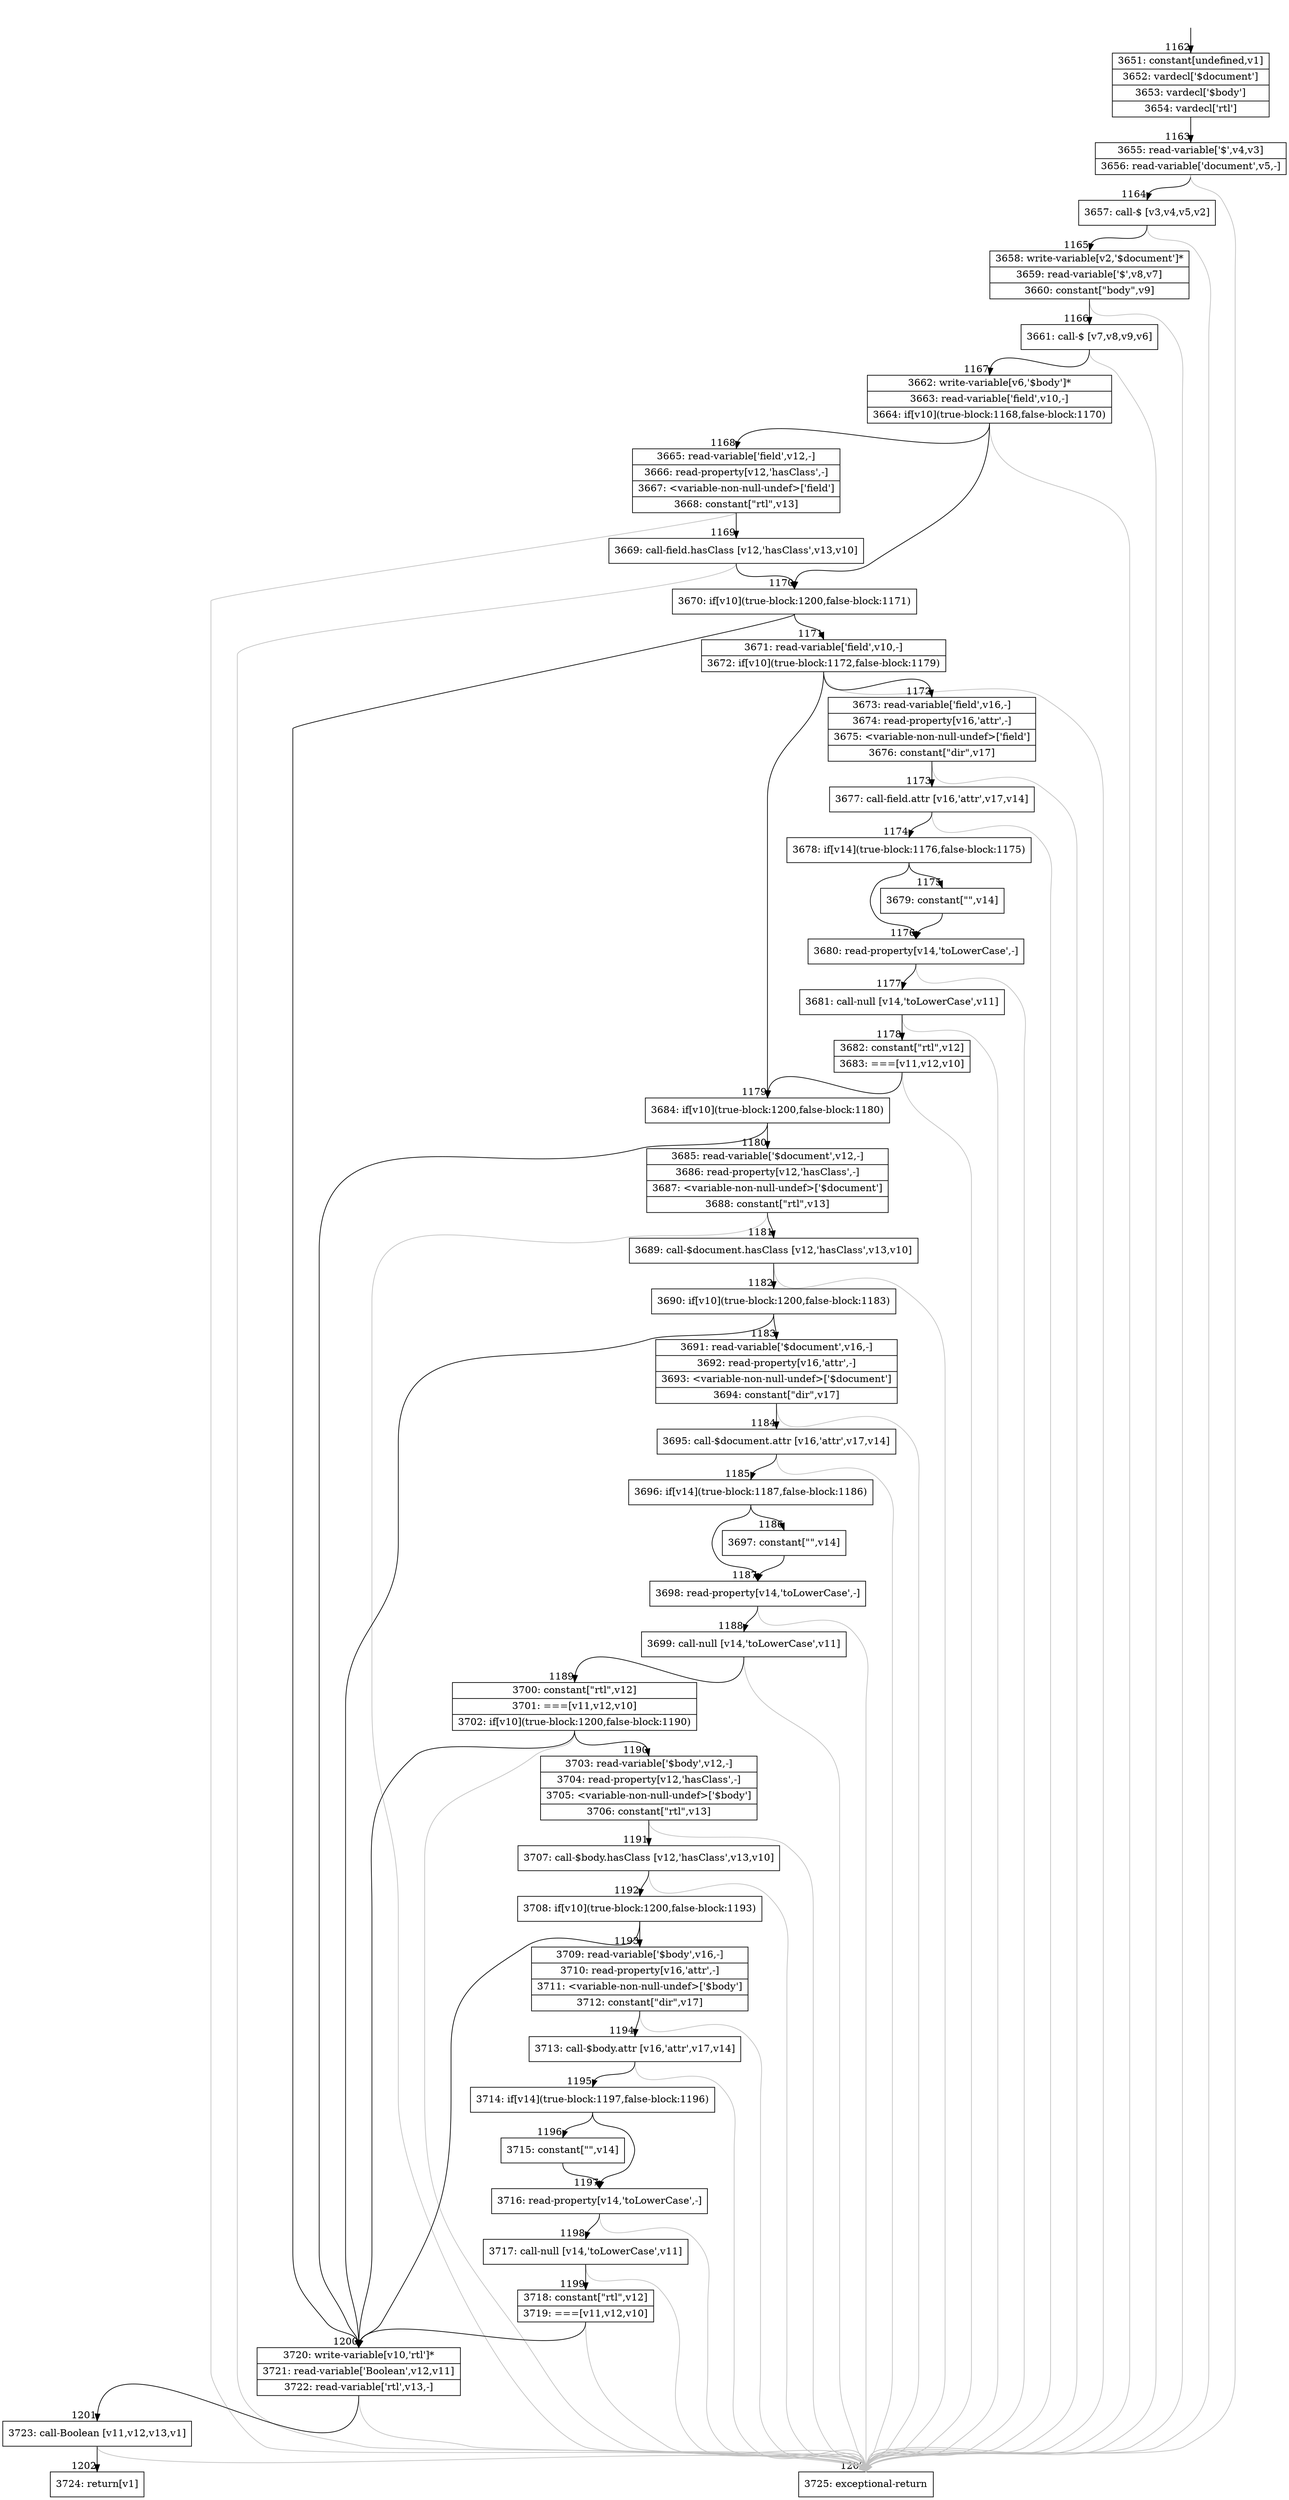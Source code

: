 digraph {
rankdir="TD"
BB_entry91[shape=none,label=""];
BB_entry91 -> BB1162 [tailport=s, headport=n, headlabel="    1162"]
BB1162 [shape=record label="{3651: constant[undefined,v1]|3652: vardecl['$document']|3653: vardecl['$body']|3654: vardecl['rtl']}" ] 
BB1162 -> BB1163 [tailport=s, headport=n, headlabel="      1163"]
BB1163 [shape=record label="{3655: read-variable['$',v4,v3]|3656: read-variable['document',v5,-]}" ] 
BB1163 -> BB1164 [tailport=s, headport=n, headlabel="      1164"]
BB1163 -> BB1203 [tailport=s, headport=n, color=gray, headlabel="      1203"]
BB1164 [shape=record label="{3657: call-$ [v3,v4,v5,v2]}" ] 
BB1164 -> BB1165 [tailport=s, headport=n, headlabel="      1165"]
BB1164 -> BB1203 [tailport=s, headport=n, color=gray]
BB1165 [shape=record label="{3658: write-variable[v2,'$document']*|3659: read-variable['$',v8,v7]|3660: constant[\"body\",v9]}" ] 
BB1165 -> BB1166 [tailport=s, headport=n, headlabel="      1166"]
BB1165 -> BB1203 [tailport=s, headport=n, color=gray]
BB1166 [shape=record label="{3661: call-$ [v7,v8,v9,v6]}" ] 
BB1166 -> BB1167 [tailport=s, headport=n, headlabel="      1167"]
BB1166 -> BB1203 [tailport=s, headport=n, color=gray]
BB1167 [shape=record label="{3662: write-variable[v6,'$body']*|3663: read-variable['field',v10,-]|3664: if[v10](true-block:1168,false-block:1170)}" ] 
BB1167 -> BB1170 [tailport=s, headport=n, headlabel="      1170"]
BB1167 -> BB1168 [tailport=s, headport=n, headlabel="      1168"]
BB1167 -> BB1203 [tailport=s, headport=n, color=gray]
BB1168 [shape=record label="{3665: read-variable['field',v12,-]|3666: read-property[v12,'hasClass',-]|3667: \<variable-non-null-undef\>['field']|3668: constant[\"rtl\",v13]}" ] 
BB1168 -> BB1169 [tailport=s, headport=n, headlabel="      1169"]
BB1168 -> BB1203 [tailport=s, headport=n, color=gray]
BB1169 [shape=record label="{3669: call-field.hasClass [v12,'hasClass',v13,v10]}" ] 
BB1169 -> BB1170 [tailport=s, headport=n]
BB1169 -> BB1203 [tailport=s, headport=n, color=gray]
BB1170 [shape=record label="{3670: if[v10](true-block:1200,false-block:1171)}" ] 
BB1170 -> BB1200 [tailport=s, headport=n, headlabel="      1200"]
BB1170 -> BB1171 [tailport=s, headport=n, headlabel="      1171"]
BB1171 [shape=record label="{3671: read-variable['field',v10,-]|3672: if[v10](true-block:1172,false-block:1179)}" ] 
BB1171 -> BB1179 [tailport=s, headport=n, headlabel="      1179"]
BB1171 -> BB1172 [tailport=s, headport=n, headlabel="      1172"]
BB1171 -> BB1203 [tailport=s, headport=n, color=gray]
BB1172 [shape=record label="{3673: read-variable['field',v16,-]|3674: read-property[v16,'attr',-]|3675: \<variable-non-null-undef\>['field']|3676: constant[\"dir\",v17]}" ] 
BB1172 -> BB1173 [tailport=s, headport=n, headlabel="      1173"]
BB1172 -> BB1203 [tailport=s, headport=n, color=gray]
BB1173 [shape=record label="{3677: call-field.attr [v16,'attr',v17,v14]}" ] 
BB1173 -> BB1174 [tailport=s, headport=n, headlabel="      1174"]
BB1173 -> BB1203 [tailport=s, headport=n, color=gray]
BB1174 [shape=record label="{3678: if[v14](true-block:1176,false-block:1175)}" ] 
BB1174 -> BB1176 [tailport=s, headport=n, headlabel="      1176"]
BB1174 -> BB1175 [tailport=s, headport=n, headlabel="      1175"]
BB1175 [shape=record label="{3679: constant[\"\",v14]}" ] 
BB1175 -> BB1176 [tailport=s, headport=n]
BB1176 [shape=record label="{3680: read-property[v14,'toLowerCase',-]}" ] 
BB1176 -> BB1177 [tailport=s, headport=n, headlabel="      1177"]
BB1176 -> BB1203 [tailport=s, headport=n, color=gray]
BB1177 [shape=record label="{3681: call-null [v14,'toLowerCase',v11]}" ] 
BB1177 -> BB1178 [tailport=s, headport=n, headlabel="      1178"]
BB1177 -> BB1203 [tailport=s, headport=n, color=gray]
BB1178 [shape=record label="{3682: constant[\"rtl\",v12]|3683: ===[v11,v12,v10]}" ] 
BB1178 -> BB1179 [tailport=s, headport=n]
BB1178 -> BB1203 [tailport=s, headport=n, color=gray]
BB1179 [shape=record label="{3684: if[v10](true-block:1200,false-block:1180)}" ] 
BB1179 -> BB1200 [tailport=s, headport=n]
BB1179 -> BB1180 [tailport=s, headport=n, headlabel="      1180"]
BB1180 [shape=record label="{3685: read-variable['$document',v12,-]|3686: read-property[v12,'hasClass',-]|3687: \<variable-non-null-undef\>['$document']|3688: constant[\"rtl\",v13]}" ] 
BB1180 -> BB1181 [tailport=s, headport=n, headlabel="      1181"]
BB1180 -> BB1203 [tailport=s, headport=n, color=gray]
BB1181 [shape=record label="{3689: call-$document.hasClass [v12,'hasClass',v13,v10]}" ] 
BB1181 -> BB1182 [tailport=s, headport=n, headlabel="      1182"]
BB1181 -> BB1203 [tailport=s, headport=n, color=gray]
BB1182 [shape=record label="{3690: if[v10](true-block:1200,false-block:1183)}" ] 
BB1182 -> BB1200 [tailport=s, headport=n]
BB1182 -> BB1183 [tailport=s, headport=n, headlabel="      1183"]
BB1183 [shape=record label="{3691: read-variable['$document',v16,-]|3692: read-property[v16,'attr',-]|3693: \<variable-non-null-undef\>['$document']|3694: constant[\"dir\",v17]}" ] 
BB1183 -> BB1184 [tailport=s, headport=n, headlabel="      1184"]
BB1183 -> BB1203 [tailport=s, headport=n, color=gray]
BB1184 [shape=record label="{3695: call-$document.attr [v16,'attr',v17,v14]}" ] 
BB1184 -> BB1185 [tailport=s, headport=n, headlabel="      1185"]
BB1184 -> BB1203 [tailport=s, headport=n, color=gray]
BB1185 [shape=record label="{3696: if[v14](true-block:1187,false-block:1186)}" ] 
BB1185 -> BB1187 [tailport=s, headport=n, headlabel="      1187"]
BB1185 -> BB1186 [tailport=s, headport=n, headlabel="      1186"]
BB1186 [shape=record label="{3697: constant[\"\",v14]}" ] 
BB1186 -> BB1187 [tailport=s, headport=n]
BB1187 [shape=record label="{3698: read-property[v14,'toLowerCase',-]}" ] 
BB1187 -> BB1188 [tailport=s, headport=n, headlabel="      1188"]
BB1187 -> BB1203 [tailport=s, headport=n, color=gray]
BB1188 [shape=record label="{3699: call-null [v14,'toLowerCase',v11]}" ] 
BB1188 -> BB1189 [tailport=s, headport=n, headlabel="      1189"]
BB1188 -> BB1203 [tailport=s, headport=n, color=gray]
BB1189 [shape=record label="{3700: constant[\"rtl\",v12]|3701: ===[v11,v12,v10]|3702: if[v10](true-block:1200,false-block:1190)}" ] 
BB1189 -> BB1200 [tailport=s, headport=n]
BB1189 -> BB1190 [tailport=s, headport=n, headlabel="      1190"]
BB1189 -> BB1203 [tailport=s, headport=n, color=gray]
BB1190 [shape=record label="{3703: read-variable['$body',v12,-]|3704: read-property[v12,'hasClass',-]|3705: \<variable-non-null-undef\>['$body']|3706: constant[\"rtl\",v13]}" ] 
BB1190 -> BB1191 [tailport=s, headport=n, headlabel="      1191"]
BB1190 -> BB1203 [tailport=s, headport=n, color=gray]
BB1191 [shape=record label="{3707: call-$body.hasClass [v12,'hasClass',v13,v10]}" ] 
BB1191 -> BB1192 [tailport=s, headport=n, headlabel="      1192"]
BB1191 -> BB1203 [tailport=s, headport=n, color=gray]
BB1192 [shape=record label="{3708: if[v10](true-block:1200,false-block:1193)}" ] 
BB1192 -> BB1200 [tailport=s, headport=n]
BB1192 -> BB1193 [tailport=s, headport=n, headlabel="      1193"]
BB1193 [shape=record label="{3709: read-variable['$body',v16,-]|3710: read-property[v16,'attr',-]|3711: \<variable-non-null-undef\>['$body']|3712: constant[\"dir\",v17]}" ] 
BB1193 -> BB1194 [tailport=s, headport=n, headlabel="      1194"]
BB1193 -> BB1203 [tailport=s, headport=n, color=gray]
BB1194 [shape=record label="{3713: call-$body.attr [v16,'attr',v17,v14]}" ] 
BB1194 -> BB1195 [tailport=s, headport=n, headlabel="      1195"]
BB1194 -> BB1203 [tailport=s, headport=n, color=gray]
BB1195 [shape=record label="{3714: if[v14](true-block:1197,false-block:1196)}" ] 
BB1195 -> BB1197 [tailport=s, headport=n, headlabel="      1197"]
BB1195 -> BB1196 [tailport=s, headport=n, headlabel="      1196"]
BB1196 [shape=record label="{3715: constant[\"\",v14]}" ] 
BB1196 -> BB1197 [tailport=s, headport=n]
BB1197 [shape=record label="{3716: read-property[v14,'toLowerCase',-]}" ] 
BB1197 -> BB1198 [tailport=s, headport=n, headlabel="      1198"]
BB1197 -> BB1203 [tailport=s, headport=n, color=gray]
BB1198 [shape=record label="{3717: call-null [v14,'toLowerCase',v11]}" ] 
BB1198 -> BB1199 [tailport=s, headport=n, headlabel="      1199"]
BB1198 -> BB1203 [tailport=s, headport=n, color=gray]
BB1199 [shape=record label="{3718: constant[\"rtl\",v12]|3719: ===[v11,v12,v10]}" ] 
BB1199 -> BB1200 [tailport=s, headport=n]
BB1199 -> BB1203 [tailport=s, headport=n, color=gray]
BB1200 [shape=record label="{3720: write-variable[v10,'rtl']*|3721: read-variable['Boolean',v12,v11]|3722: read-variable['rtl',v13,-]}" ] 
BB1200 -> BB1201 [tailport=s, headport=n, headlabel="      1201"]
BB1200 -> BB1203 [tailport=s, headport=n, color=gray]
BB1201 [shape=record label="{3723: call-Boolean [v11,v12,v13,v1]}" ] 
BB1201 -> BB1202 [tailport=s, headport=n, headlabel="      1202"]
BB1201 -> BB1203 [tailport=s, headport=n, color=gray]
BB1202 [shape=record label="{3724: return[v1]}" ] 
BB1203 [shape=record label="{3725: exceptional-return}" ] 
//#$~ 974
}
